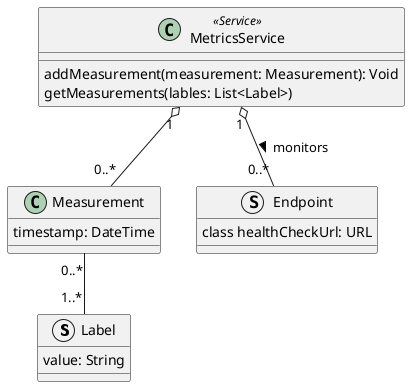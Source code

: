 @startuml metrics-server-domain-model

struct Label {
    value: String
}

class Measurement {
    timestamp: DateTime
}

Measurement "0..*" -- "1..*" Label

struct Endpoint {
    class healthCheckUrl: URL
}

class MetricsService <<Service>> {
    addMeasurement(measurement: Measurement): Void
    getMeasurements(lables: List<Label>)
}

MetricsService "1" o-- "0..*" Endpoint : "monitors >"
MetricsService "1" o-- "0..*" Measurement

@enduml
